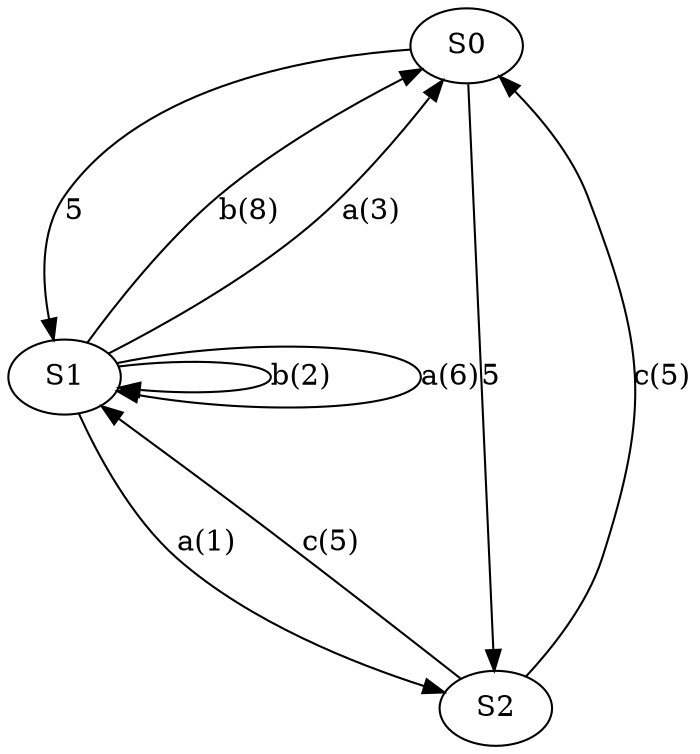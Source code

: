 digraph Markov {
	constraint=false nodesep=1.0 overlap=false ranksep=1.5
	S0 -> S1 [label=5]
	S0 -> S2 [label=5]
	S1 -> S1 [label="b(2)"]
	S1 -> S0 [label="b(8)"]
	S1 -> S2 [label="a(1)"]
	S1 -> S0 [label="a(3)"]
	S1 -> S1 [label="a(6)"]
	S2 -> S0 [label="c(5)"]
	S2 -> S1 [label="c(5)"]
}

